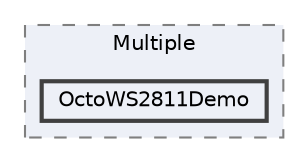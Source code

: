 digraph "/home/runner/work/FastLED/FastLED/examples/Multiple/OctoWS2811Demo"
{
 // INTERACTIVE_SVG=YES
 // LATEX_PDF_SIZE
  bgcolor="transparent";
  edge [fontname=Helvetica,fontsize=10,labelfontname=Helvetica,labelfontsize=10];
  node [fontname=Helvetica,fontsize=10,shape=box,height=0.2,width=0.4];
  compound=true
  subgraph clusterdir_b0ccd010afae1b6736eeed36b0121387 {
    graph [ bgcolor="#edf0f7", pencolor="grey50", label="Multiple", fontname=Helvetica,fontsize=10 style="filled,dashed", URL="dir_b0ccd010afae1b6736eeed36b0121387.html",tooltip=""]
  dir_b73035d7e3b81d3cb5e9c65f87e5e2ff [label="OctoWS2811Demo", fillcolor="#edf0f7", color="grey25", style="filled,bold", URL="dir_b73035d7e3b81d3cb5e9c65f87e5e2ff.html",tooltip=""];
  }
}

